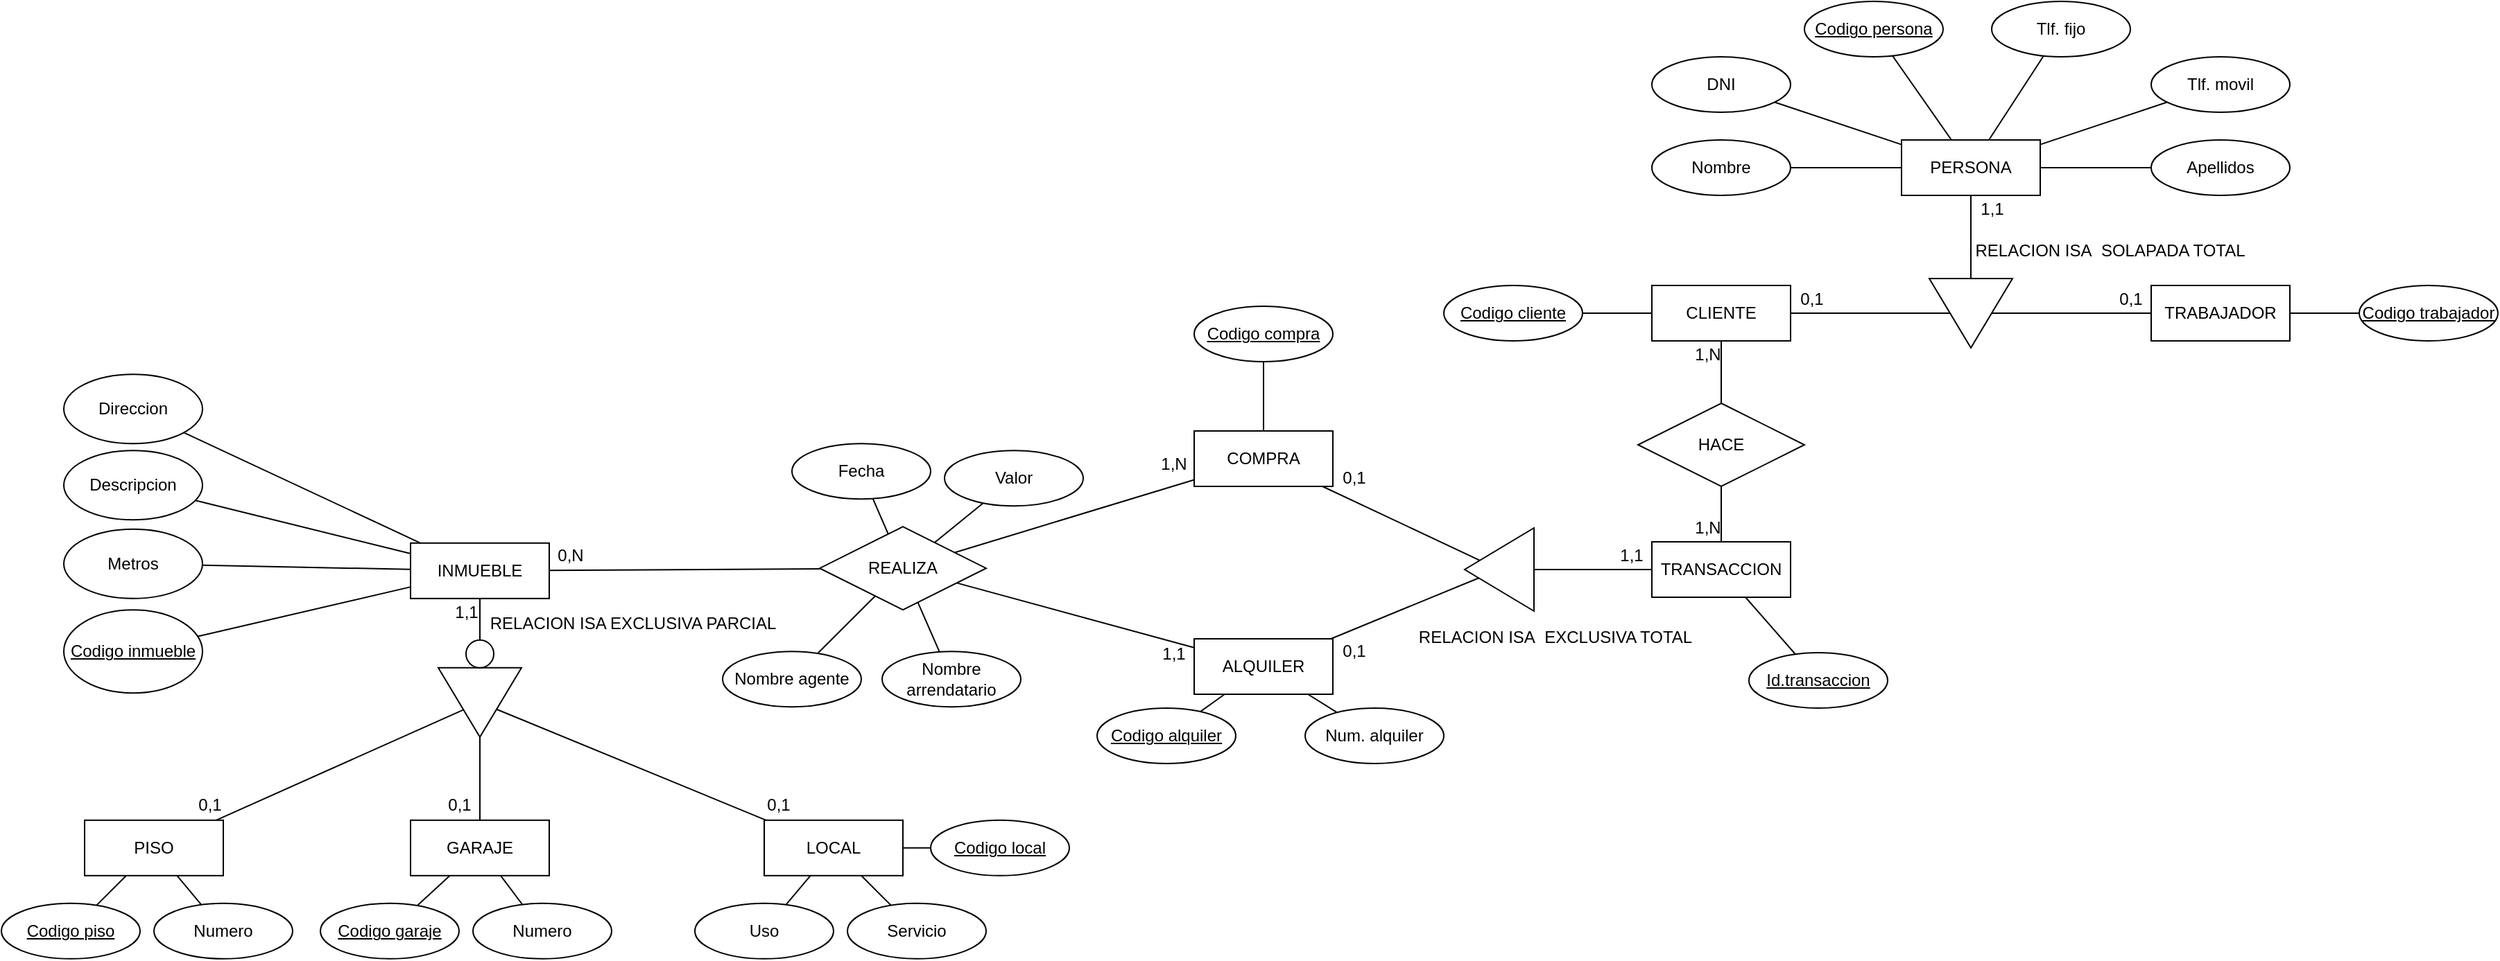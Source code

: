<mxfile version="16.4.0" type="device"><diagram id="R2lEEEUBdFMjLlhIrx00" name="Page-1"><mxGraphModel dx="2610" dy="1890" grid="1" gridSize="10" guides="1" tooltips="1" connect="1" arrows="1" fold="1" page="1" pageScale="1" pageWidth="850" pageHeight="1100" math="0" shadow="0" extFonts="Permanent Marker^https://fonts.googleapis.com/css?family=Permanent+Marker"><root><mxCell id="0"/><mxCell id="1" parent="0"/><mxCell id="zfDxh2RcRvetc7nCoRNP-126" value="CLIENTE" style="whiteSpace=wrap;html=1;align=center;" parent="1" vertex="1"><mxGeometry x="180" y="55" width="100" height="40" as="geometry"/></mxCell><mxCell id="zfDxh2RcRvetc7nCoRNP-127" value="PERSONA" style="whiteSpace=wrap;html=1;align=center;" parent="1" vertex="1"><mxGeometry x="360" y="-50" width="100" height="40" as="geometry"/></mxCell><mxCell id="zfDxh2RcRvetc7nCoRNP-128" value="TRABAJADOR" style="whiteSpace=wrap;html=1;align=center;" parent="1" vertex="1"><mxGeometry x="540" y="55" width="100" height="40" as="geometry"/></mxCell><mxCell id="zfDxh2RcRvetc7nCoRNP-129" value="DNI" style="ellipse;whiteSpace=wrap;html=1;align=center;" parent="1" vertex="1"><mxGeometry x="180" y="-110" width="100" height="40" as="geometry"/></mxCell><mxCell id="zfDxh2RcRvetc7nCoRNP-130" value="Tlf. fijo" style="ellipse;whiteSpace=wrap;html=1;align=center;" parent="1" vertex="1"><mxGeometry x="425" y="-150" width="100" height="40" as="geometry"/></mxCell><mxCell id="zfDxh2RcRvetc7nCoRNP-131" value="Tlf. movil" style="ellipse;whiteSpace=wrap;html=1;align=center;" parent="1" vertex="1"><mxGeometry x="540" y="-110" width="100" height="40" as="geometry"/></mxCell><mxCell id="zfDxh2RcRvetc7nCoRNP-133" value="Nombre" style="ellipse;whiteSpace=wrap;html=1;align=center;" parent="1" vertex="1"><mxGeometry x="180" y="-50" width="100" height="40" as="geometry"/></mxCell><mxCell id="zfDxh2RcRvetc7nCoRNP-134" value="Apellidos" style="ellipse;whiteSpace=wrap;html=1;align=center;" parent="1" vertex="1"><mxGeometry x="540" y="-50" width="100" height="40" as="geometry"/></mxCell><mxCell id="zfDxh2RcRvetc7nCoRNP-135" value="" style="triangle;whiteSpace=wrap;html=1;direction=south;" parent="1" vertex="1"><mxGeometry x="380" y="50" width="60" height="50" as="geometry"/></mxCell><mxCell id="zfDxh2RcRvetc7nCoRNP-137" value="" style="endArrow=none;html=1;rounded=0;exitX=0;exitY=0.5;exitDx=0;exitDy=0;" parent="1" source="zfDxh2RcRvetc7nCoRNP-135" target="zfDxh2RcRvetc7nCoRNP-127" edge="1"><mxGeometry relative="1" as="geometry"><mxPoint x="410" y="30" as="sourcePoint"/><mxPoint x="540" y="30" as="targetPoint"/></mxGeometry></mxCell><mxCell id="zfDxh2RcRvetc7nCoRNP-138" value="" style="endArrow=none;html=1;rounded=0;" parent="1" source="zfDxh2RcRvetc7nCoRNP-126" target="zfDxh2RcRvetc7nCoRNP-135" edge="1"><mxGeometry relative="1" as="geometry"><mxPoint x="280" y="-40" as="sourcePoint"/><mxPoint x="440" y="-40" as="targetPoint"/></mxGeometry></mxCell><mxCell id="zfDxh2RcRvetc7nCoRNP-139" value="" style="endArrow=none;html=1;rounded=0;" parent="1" source="zfDxh2RcRvetc7nCoRNP-135" target="zfDxh2RcRvetc7nCoRNP-128" edge="1"><mxGeometry relative="1" as="geometry"><mxPoint x="250" y="142.955" as="sourcePoint"/><mxPoint x="407.547" y="89.245" as="targetPoint"/></mxGeometry></mxCell><mxCell id="zfDxh2RcRvetc7nCoRNP-140" value="&lt;u&gt;Codigo persona&lt;/u&gt;" style="ellipse;whiteSpace=wrap;html=1;align=center;" parent="1" vertex="1"><mxGeometry x="290" y="-150" width="100" height="40" as="geometry"/></mxCell><mxCell id="zfDxh2RcRvetc7nCoRNP-141" value="INMUEBLE" style="whiteSpace=wrap;html=1;align=center;" parent="1" vertex="1"><mxGeometry x="-715" y="240.9" width="100" height="40" as="geometry"/></mxCell><mxCell id="zfDxh2RcRvetc7nCoRNP-142" value="&lt;u&gt;Codigo inmueble&lt;/u&gt;" style="ellipse;whiteSpace=wrap;html=1;align=center;" parent="1" vertex="1"><mxGeometry x="-965" y="289.1" width="100" height="60" as="geometry"/></mxCell><mxCell id="zfDxh2RcRvetc7nCoRNP-143" value="Metros" style="ellipse;whiteSpace=wrap;html=1;align=center;" parent="1" vertex="1"><mxGeometry x="-965" y="230.9" width="100" height="50" as="geometry"/></mxCell><mxCell id="zfDxh2RcRvetc7nCoRNP-144" value="Descripcion" style="ellipse;whiteSpace=wrap;html=1;align=center;" parent="1" vertex="1"><mxGeometry x="-965" y="174.1" width="100" height="50" as="geometry"/></mxCell><mxCell id="zfDxh2RcRvetc7nCoRNP-145" value="Direccion" style="ellipse;whiteSpace=wrap;html=1;align=center;" parent="1" vertex="1"><mxGeometry x="-965" y="119.1" width="100" height="50" as="geometry"/></mxCell><mxCell id="zfDxh2RcRvetc7nCoRNP-146" value="PISO" style="whiteSpace=wrap;html=1;align=center;" parent="1" vertex="1"><mxGeometry x="-950" y="440.9" width="100" height="40" as="geometry"/></mxCell><mxCell id="zfDxh2RcRvetc7nCoRNP-148" value="GARAJE" style="whiteSpace=wrap;html=1;align=center;" parent="1" vertex="1"><mxGeometry x="-715" y="440.9" width="100" height="40" as="geometry"/></mxCell><mxCell id="zfDxh2RcRvetc7nCoRNP-149" value="&lt;u&gt;Codigo piso&lt;/u&gt;" style="ellipse;whiteSpace=wrap;html=1;align=center;" parent="1" vertex="1"><mxGeometry x="-1010" y="500.9" width="100" height="40" as="geometry"/></mxCell><mxCell id="zfDxh2RcRvetc7nCoRNP-152" value="Numero" style="ellipse;whiteSpace=wrap;html=1;align=center;" parent="1" vertex="1"><mxGeometry x="-900" y="500.9" width="100" height="40" as="geometry"/></mxCell><mxCell id="zfDxh2RcRvetc7nCoRNP-153" value="LOCAL" style="whiteSpace=wrap;html=1;align=center;" parent="1" vertex="1"><mxGeometry x="-460" y="440.9" width="100" height="40" as="geometry"/></mxCell><mxCell id="zfDxh2RcRvetc7nCoRNP-154" value="Uso" style="ellipse;whiteSpace=wrap;html=1;align=center;" parent="1" vertex="1"><mxGeometry x="-510" y="500.9" width="100" height="40" as="geometry"/></mxCell><mxCell id="zfDxh2RcRvetc7nCoRNP-155" value="Servicio" style="ellipse;whiteSpace=wrap;html=1;align=center;" parent="1" vertex="1"><mxGeometry x="-400" y="500.9" width="100" height="40" as="geometry"/></mxCell><mxCell id="zfDxh2RcRvetc7nCoRNP-162" value="&lt;u&gt;Codigo garaje&lt;/u&gt;" style="ellipse;whiteSpace=wrap;html=1;align=center;" parent="1" vertex="1"><mxGeometry x="-780" y="500.9" width="100" height="40" as="geometry"/></mxCell><mxCell id="zfDxh2RcRvetc7nCoRNP-163" value="Numero" style="ellipse;whiteSpace=wrap;html=1;align=center;" parent="1" vertex="1"><mxGeometry x="-670" y="500.9" width="100" height="40" as="geometry"/></mxCell><mxCell id="zfDxh2RcRvetc7nCoRNP-164" value="" style="endArrow=none;html=1;rounded=0;" parent="1" source="zfDxh2RcRvetc7nCoRNP-133" target="zfDxh2RcRvetc7nCoRNP-127" edge="1"><mxGeometry relative="1" as="geometry"><mxPoint x="280" y="40" as="sourcePoint"/><mxPoint x="440" y="40" as="targetPoint"/></mxGeometry></mxCell><mxCell id="zfDxh2RcRvetc7nCoRNP-166" value="" style="endArrow=none;html=1;rounded=0;" parent="1" source="zfDxh2RcRvetc7nCoRNP-129" target="zfDxh2RcRvetc7nCoRNP-127" edge="1"><mxGeometry relative="1" as="geometry"><mxPoint x="280" y="-50" as="sourcePoint"/><mxPoint x="440" y="-50" as="targetPoint"/></mxGeometry></mxCell><mxCell id="zfDxh2RcRvetc7nCoRNP-167" value="" style="endArrow=none;html=1;rounded=0;" parent="1" source="zfDxh2RcRvetc7nCoRNP-140" target="zfDxh2RcRvetc7nCoRNP-127" edge="1"><mxGeometry relative="1" as="geometry"><mxPoint x="280" y="-50" as="sourcePoint"/><mxPoint x="440" y="-50" as="targetPoint"/></mxGeometry></mxCell><mxCell id="zfDxh2RcRvetc7nCoRNP-168" value="" style="endArrow=none;html=1;rounded=0;" parent="1" source="zfDxh2RcRvetc7nCoRNP-130" target="zfDxh2RcRvetc7nCoRNP-127" edge="1"><mxGeometry relative="1" as="geometry"><mxPoint x="280" y="-50" as="sourcePoint"/><mxPoint x="440" y="-50" as="targetPoint"/></mxGeometry></mxCell><mxCell id="zfDxh2RcRvetc7nCoRNP-169" value="" style="endArrow=none;html=1;rounded=0;" parent="1" source="zfDxh2RcRvetc7nCoRNP-131" target="zfDxh2RcRvetc7nCoRNP-127" edge="1"><mxGeometry relative="1" as="geometry"><mxPoint x="280" y="-50" as="sourcePoint"/><mxPoint x="440" y="-50" as="targetPoint"/></mxGeometry></mxCell><mxCell id="zfDxh2RcRvetc7nCoRNP-170" value="" style="endArrow=none;html=1;rounded=0;" parent="1" source="zfDxh2RcRvetc7nCoRNP-134" target="zfDxh2RcRvetc7nCoRNP-127" edge="1"><mxGeometry relative="1" as="geometry"><mxPoint x="280" y="-50" as="sourcePoint"/><mxPoint x="440" y="-50" as="targetPoint"/></mxGeometry></mxCell><mxCell id="zfDxh2RcRvetc7nCoRNP-171" style="edgeStyle=orthogonalEdgeStyle;rounded=0;orthogonalLoop=1;jettySize=auto;html=1;exitX=0.5;exitY=1;exitDx=0;exitDy=0;" parent="1" source="zfDxh2RcRvetc7nCoRNP-143" target="zfDxh2RcRvetc7nCoRNP-143" edge="1"><mxGeometry relative="1" as="geometry"/></mxCell><mxCell id="zfDxh2RcRvetc7nCoRNP-172" value="" style="endArrow=none;html=1;rounded=0;" parent="1" source="zfDxh2RcRvetc7nCoRNP-141" target="zfDxh2RcRvetc7nCoRNP-145" edge="1"><mxGeometry relative="1" as="geometry"><mxPoint x="-580" y="270.9" as="sourcePoint"/><mxPoint x="-539.637" y="176.035" as="targetPoint"/></mxGeometry></mxCell><mxCell id="zfDxh2RcRvetc7nCoRNP-173" value="" style="endArrow=none;html=1;rounded=0;" parent="1" source="zfDxh2RcRvetc7nCoRNP-141" target="zfDxh2RcRvetc7nCoRNP-144" edge="1"><mxGeometry relative="1" as="geometry"><mxPoint x="-580" y="270.9" as="sourcePoint"/><mxPoint x="-420" y="270.9" as="targetPoint"/></mxGeometry></mxCell><mxCell id="zfDxh2RcRvetc7nCoRNP-174" value="" style="endArrow=none;html=1;rounded=0;" parent="1" source="zfDxh2RcRvetc7nCoRNP-141" target="zfDxh2RcRvetc7nCoRNP-143" edge="1"><mxGeometry relative="1" as="geometry"><mxPoint x="-580" y="270.9" as="sourcePoint"/><mxPoint x="-420" y="270.9" as="targetPoint"/></mxGeometry></mxCell><mxCell id="zfDxh2RcRvetc7nCoRNP-175" value="" style="endArrow=none;html=1;rounded=0;" parent="1" source="zfDxh2RcRvetc7nCoRNP-141" target="zfDxh2RcRvetc7nCoRNP-142" edge="1"><mxGeometry relative="1" as="geometry"><mxPoint x="-580" y="270.9" as="sourcePoint"/><mxPoint x="-420" y="270.9" as="targetPoint"/></mxGeometry></mxCell><mxCell id="zfDxh2RcRvetc7nCoRNP-176" value="" style="endArrow=none;html=1;rounded=0;" parent="1" source="zfDxh2RcRvetc7nCoRNP-126" edge="1"><mxGeometry relative="1" as="geometry"><mxPoint x="330" y="180" as="sourcePoint"/><mxPoint x="230" y="140" as="targetPoint"/></mxGeometry></mxCell><mxCell id="zfDxh2RcRvetc7nCoRNP-182" value="" style="triangle;whiteSpace=wrap;html=1;direction=south;" parent="1" vertex="1"><mxGeometry x="-695" y="330.9" width="60" height="50" as="geometry"/></mxCell><mxCell id="zfDxh2RcRvetc7nCoRNP-183" value="" style="ellipse;whiteSpace=wrap;html=1;aspect=fixed;" parent="1" vertex="1"><mxGeometry x="-675" y="310.9" width="20" height="20" as="geometry"/></mxCell><mxCell id="zfDxh2RcRvetc7nCoRNP-184" value="" style="endArrow=none;html=1;rounded=0;" parent="1" source="zfDxh2RcRvetc7nCoRNP-146" target="zfDxh2RcRvetc7nCoRNP-152" edge="1"><mxGeometry relative="1" as="geometry"><mxPoint x="-700" y="600.9" as="sourcePoint"/><mxPoint x="-540" y="600.9" as="targetPoint"/></mxGeometry></mxCell><mxCell id="zfDxh2RcRvetc7nCoRNP-189" value="" style="endArrow=none;html=1;rounded=0;" parent="1" source="zfDxh2RcRvetc7nCoRNP-148" target="zfDxh2RcRvetc7nCoRNP-162" edge="1"><mxGeometry relative="1" as="geometry"><mxPoint x="-710" y="600.9" as="sourcePoint"/><mxPoint x="-550" y="600.9" as="targetPoint"/></mxGeometry></mxCell><mxCell id="zfDxh2RcRvetc7nCoRNP-190" value="" style="endArrow=none;html=1;rounded=0;" parent="1" source="zfDxh2RcRvetc7nCoRNP-148" target="zfDxh2RcRvetc7nCoRNP-163" edge="1"><mxGeometry relative="1" as="geometry"><mxPoint x="-710" y="600.9" as="sourcePoint"/><mxPoint x="-570" y="460.9" as="targetPoint"/></mxGeometry></mxCell><mxCell id="zfDxh2RcRvetc7nCoRNP-191" value="" style="endArrow=none;html=1;rounded=0;" parent="1" source="zfDxh2RcRvetc7nCoRNP-154" target="zfDxh2RcRvetc7nCoRNP-153" edge="1"><mxGeometry relative="1" as="geometry"><mxPoint x="-710" y="600.9" as="sourcePoint"/><mxPoint x="-550" y="600.9" as="targetPoint"/></mxGeometry></mxCell><mxCell id="zfDxh2RcRvetc7nCoRNP-192" value="" style="endArrow=none;html=1;rounded=0;" parent="1" source="zfDxh2RcRvetc7nCoRNP-155" target="zfDxh2RcRvetc7nCoRNP-153" edge="1"><mxGeometry relative="1" as="geometry"><mxPoint x="-710" y="600.9" as="sourcePoint"/><mxPoint x="-550" y="600.9" as="targetPoint"/></mxGeometry></mxCell><mxCell id="zfDxh2RcRvetc7nCoRNP-193" value="" style="endArrow=none;html=1;rounded=0;entryX=0.5;entryY=0;entryDx=0;entryDy=0;" parent="1" source="zfDxh2RcRvetc7nCoRNP-141" target="zfDxh2RcRvetc7nCoRNP-183" edge="1"><mxGeometry relative="1" as="geometry"><mxPoint x="-710" y="450.9" as="sourcePoint"/><mxPoint x="-550" y="450.9" as="targetPoint"/></mxGeometry></mxCell><mxCell id="zfDxh2RcRvetc7nCoRNP-194" value="" style="endArrow=none;html=1;rounded=0;" parent="1" source="zfDxh2RcRvetc7nCoRNP-182" target="zfDxh2RcRvetc7nCoRNP-146" edge="1"><mxGeometry relative="1" as="geometry"><mxPoint x="-710" y="388.03" as="sourcePoint"/><mxPoint x="-550" y="388.03" as="targetPoint"/></mxGeometry></mxCell><mxCell id="zfDxh2RcRvetc7nCoRNP-195" value="" style="endArrow=none;html=1;rounded=0;" parent="1" source="zfDxh2RcRvetc7nCoRNP-182" target="zfDxh2RcRvetc7nCoRNP-148" edge="1"><mxGeometry relative="1" as="geometry"><mxPoint x="-710" y="450.9" as="sourcePoint"/><mxPoint x="-550" y="450.9" as="targetPoint"/></mxGeometry></mxCell><mxCell id="zfDxh2RcRvetc7nCoRNP-196" value="" style="endArrow=none;html=1;rounded=0;" parent="1" source="zfDxh2RcRvetc7nCoRNP-182" target="zfDxh2RcRvetc7nCoRNP-153" edge="1"><mxGeometry relative="1" as="geometry"><mxPoint x="-710" y="450.9" as="sourcePoint"/><mxPoint x="-550" y="450.9" as="targetPoint"/></mxGeometry></mxCell><mxCell id="zfDxh2RcRvetc7nCoRNP-198" value="" style="endArrow=none;html=1;rounded=0;" parent="1" source="zfDxh2RcRvetc7nCoRNP-146" target="zfDxh2RcRvetc7nCoRNP-149" edge="1"><mxGeometry relative="1" as="geometry"><mxPoint x="-890" y="480.9" as="sourcePoint"/><mxPoint x="-730" y="480.9" as="targetPoint"/></mxGeometry></mxCell><mxCell id="zfDxh2RcRvetc7nCoRNP-201" value="TRANSACCION" style="whiteSpace=wrap;html=1;align=center;" parent="1" vertex="1"><mxGeometry x="180" y="240" width="100" height="40" as="geometry"/></mxCell><mxCell id="zfDxh2RcRvetc7nCoRNP-205" value="" style="triangle;whiteSpace=wrap;html=1;direction=west;" parent="1" vertex="1"><mxGeometry x="45" y="230" width="50" height="60" as="geometry"/></mxCell><mxCell id="zfDxh2RcRvetc7nCoRNP-208" value="COMPRA" style="whiteSpace=wrap;html=1;align=center;" parent="1" vertex="1"><mxGeometry x="-150" y="160" width="100" height="40" as="geometry"/></mxCell><mxCell id="zfDxh2RcRvetc7nCoRNP-209" value="ALQUILER" style="whiteSpace=wrap;html=1;align=center;" parent="1" vertex="1"><mxGeometry x="-150" y="310" width="100" height="40" as="geometry"/></mxCell><mxCell id="zfDxh2RcRvetc7nCoRNP-210" value="" style="endArrow=none;html=1;rounded=0;" parent="1" source="zfDxh2RcRvetc7nCoRNP-208" target="zfDxh2RcRvetc7nCoRNP-205" edge="1"><mxGeometry relative="1" as="geometry"><mxPoint x="-185" y="130" as="sourcePoint"/><mxPoint x="-25" y="130" as="targetPoint"/></mxGeometry></mxCell><mxCell id="zfDxh2RcRvetc7nCoRNP-211" value="" style="endArrow=none;html=1;rounded=0;" parent="1" source="zfDxh2RcRvetc7nCoRNP-209" target="zfDxh2RcRvetc7nCoRNP-205" edge="1"><mxGeometry relative="1" as="geometry"><mxPoint x="-190" y="250" as="sourcePoint"/><mxPoint x="-30" y="250" as="targetPoint"/></mxGeometry></mxCell><mxCell id="zfDxh2RcRvetc7nCoRNP-212" value="" style="endArrow=none;html=1;rounded=0;" parent="1" source="zfDxh2RcRvetc7nCoRNP-205" target="zfDxh2RcRvetc7nCoRNP-201" edge="1"><mxGeometry relative="1" as="geometry"><mxPoint x="115.0" y="260" as="sourcePoint"/><mxPoint x="-75" y="390" as="targetPoint"/></mxGeometry></mxCell><mxCell id="zfDxh2RcRvetc7nCoRNP-213" value="HACE" style="shape=rhombus;perimeter=rhombusPerimeter;whiteSpace=wrap;html=1;align=center;" parent="1" vertex="1"><mxGeometry x="170" y="140" width="120" height="60" as="geometry"/></mxCell><mxCell id="zfDxh2RcRvetc7nCoRNP-214" value="" style="endArrow=none;html=1;rounded=0;" parent="1" source="zfDxh2RcRvetc7nCoRNP-213" target="zfDxh2RcRvetc7nCoRNP-201" edge="1"><mxGeometry relative="1" as="geometry"><mxPoint x="300" y="130" as="sourcePoint"/><mxPoint x="460" y="130" as="targetPoint"/></mxGeometry></mxCell><mxCell id="zfDxh2RcRvetc7nCoRNP-220" value="&lt;u&gt;Codigo compra&lt;/u&gt;" style="ellipse;whiteSpace=wrap;html=1;align=center;" parent="1" vertex="1"><mxGeometry x="-150" y="70" width="100" height="40" as="geometry"/></mxCell><mxCell id="zfDxh2RcRvetc7nCoRNP-221" value="Fecha" style="ellipse;whiteSpace=wrap;html=1;align=center;" parent="1" vertex="1"><mxGeometry x="-440" y="169.1" width="100" height="40" as="geometry"/></mxCell><mxCell id="zfDxh2RcRvetc7nCoRNP-222" value="Valor" style="ellipse;whiteSpace=wrap;html=1;align=center;" parent="1" vertex="1"><mxGeometry x="-330" y="174.1" width="100" height="40" as="geometry"/></mxCell><mxCell id="zfDxh2RcRvetc7nCoRNP-223" value="Num. alquiler" style="ellipse;whiteSpace=wrap;html=1;align=center;" parent="1" vertex="1"><mxGeometry x="-70" y="360" width="100" height="40" as="geometry"/></mxCell><mxCell id="zfDxh2RcRvetc7nCoRNP-224" value="&lt;u&gt;Codigo alquiler&lt;/u&gt;" style="ellipse;whiteSpace=wrap;html=1;align=center;" parent="1" vertex="1"><mxGeometry x="-220" y="360" width="100" height="40" as="geometry"/></mxCell><mxCell id="zfDxh2RcRvetc7nCoRNP-227" value="REALIZA" style="shape=rhombus;perimeter=rhombusPerimeter;whiteSpace=wrap;html=1;align=center;" parent="1" vertex="1"><mxGeometry x="-420" y="229.1" width="120" height="60" as="geometry"/></mxCell><mxCell id="zfDxh2RcRvetc7nCoRNP-229" value="Nombre agente" style="ellipse;whiteSpace=wrap;html=1;align=center;" parent="1" vertex="1"><mxGeometry x="-490" y="319.1" width="100" height="40" as="geometry"/></mxCell><mxCell id="zfDxh2RcRvetc7nCoRNP-231" value="Nombre arrendatario" style="ellipse;whiteSpace=wrap;html=1;align=center;" parent="1" vertex="1"><mxGeometry x="-375" y="319.1" width="100" height="40" as="geometry"/></mxCell><mxCell id="zfDxh2RcRvetc7nCoRNP-232" value="" style="endArrow=none;html=1;rounded=0;" parent="1" source="zfDxh2RcRvetc7nCoRNP-229" target="zfDxh2RcRvetc7nCoRNP-227" edge="1"><mxGeometry relative="1" as="geometry"><mxPoint x="-440" y="493.03" as="sourcePoint"/><mxPoint x="-317.625" y="401.842" as="targetPoint"/></mxGeometry></mxCell><mxCell id="zfDxh2RcRvetc7nCoRNP-233" value="" style="endArrow=none;html=1;rounded=0;" parent="1" source="zfDxh2RcRvetc7nCoRNP-227" target="zfDxh2RcRvetc7nCoRNP-231" edge="1"><mxGeometry relative="1" as="geometry"><mxPoint x="-278.626" y="403.717" as="sourcePoint"/><mxPoint x="-280" y="493.03" as="targetPoint"/></mxGeometry></mxCell><mxCell id="zfDxh2RcRvetc7nCoRNP-234" value="" style="endArrow=none;html=1;rounded=0;" parent="1" source="zfDxh2RcRvetc7nCoRNP-141" target="zfDxh2RcRvetc7nCoRNP-227" edge="1"><mxGeometry relative="1" as="geometry"><mxPoint x="-440" y="289.1" as="sourcePoint"/><mxPoint x="-280" y="289.1" as="targetPoint"/></mxGeometry></mxCell><mxCell id="zfDxh2RcRvetc7nCoRNP-236" value="" style="endArrow=none;html=1;rounded=0;" parent="1" source="zfDxh2RcRvetc7nCoRNP-227" target="zfDxh2RcRvetc7nCoRNP-209" edge="1"><mxGeometry relative="1" as="geometry"><mxPoint x="-490" y="280" as="sourcePoint"/><mxPoint x="-330" y="280" as="targetPoint"/></mxGeometry></mxCell><mxCell id="zfDxh2RcRvetc7nCoRNP-237" value="" style="endArrow=none;html=1;rounded=0;" parent="1" source="zfDxh2RcRvetc7nCoRNP-227" target="zfDxh2RcRvetc7nCoRNP-208" edge="1"><mxGeometry relative="1" as="geometry"><mxPoint x="-490" y="280" as="sourcePoint"/><mxPoint x="-330" y="280" as="targetPoint"/></mxGeometry></mxCell><mxCell id="zfDxh2RcRvetc7nCoRNP-238" value="" style="endArrow=none;html=1;rounded=0;" parent="1" source="zfDxh2RcRvetc7nCoRNP-220" target="zfDxh2RcRvetc7nCoRNP-208" edge="1"><mxGeometry relative="1" as="geometry"><mxPoint x="-390" y="269.1" as="sourcePoint"/><mxPoint x="-230" y="269.1" as="targetPoint"/></mxGeometry></mxCell><mxCell id="zfDxh2RcRvetc7nCoRNP-239" value="" style="endArrow=none;html=1;rounded=0;" parent="1" source="zfDxh2RcRvetc7nCoRNP-221" target="zfDxh2RcRvetc7nCoRNP-227" edge="1"><mxGeometry relative="1" as="geometry"><mxPoint x="-390" y="269.1" as="sourcePoint"/><mxPoint x="-230" y="269.1" as="targetPoint"/></mxGeometry></mxCell><mxCell id="zfDxh2RcRvetc7nCoRNP-240" value="" style="endArrow=none;html=1;rounded=0;" parent="1" source="zfDxh2RcRvetc7nCoRNP-227" target="zfDxh2RcRvetc7nCoRNP-222" edge="1"><mxGeometry relative="1" as="geometry"><mxPoint x="-360" y="249.1" as="sourcePoint"/><mxPoint x="-230" y="269.1" as="targetPoint"/></mxGeometry></mxCell><mxCell id="zfDxh2RcRvetc7nCoRNP-241" value="" style="endArrow=none;html=1;rounded=0;" parent="1" source="zfDxh2RcRvetc7nCoRNP-224" target="zfDxh2RcRvetc7nCoRNP-209" edge="1"><mxGeometry relative="1" as="geometry"><mxPoint x="-320" y="300" as="sourcePoint"/><mxPoint x="-160" y="300" as="targetPoint"/></mxGeometry></mxCell><mxCell id="zfDxh2RcRvetc7nCoRNP-242" value="" style="endArrow=none;html=1;rounded=0;" parent="1" source="zfDxh2RcRvetc7nCoRNP-223" target="zfDxh2RcRvetc7nCoRNP-209" edge="1"><mxGeometry relative="1" as="geometry"><mxPoint x="-320" y="300" as="sourcePoint"/><mxPoint x="-160" y="300" as="targetPoint"/></mxGeometry></mxCell><mxCell id="zfDxh2RcRvetc7nCoRNP-243" value="1,1" style="text;html=1;align=center;verticalAlign=middle;resizable=0;points=[];autosize=1;strokeColor=none;fillColor=none;" parent="1" vertex="1"><mxGeometry x="410" y="-10" width="30" height="20" as="geometry"/></mxCell><mxCell id="zfDxh2RcRvetc7nCoRNP-244" value="0,1" style="text;html=1;align=center;verticalAlign=middle;resizable=0;points=[];autosize=1;strokeColor=none;fillColor=none;" parent="1" vertex="1"><mxGeometry x="510" y="55" width="30" height="20" as="geometry"/></mxCell><mxCell id="zfDxh2RcRvetc7nCoRNP-245" value="0,1" style="text;html=1;align=center;verticalAlign=middle;resizable=0;points=[];autosize=1;strokeColor=none;fillColor=none;" parent="1" vertex="1"><mxGeometry x="280" y="55" width="30" height="20" as="geometry"/></mxCell><mxCell id="zfDxh2RcRvetc7nCoRNP-246" value="RELACION ISA&amp;nbsp; SOLAPADA TOTAL" style="text;html=1;align=center;verticalAlign=middle;resizable=0;points=[];autosize=1;strokeColor=none;fillColor=none;" parent="1" vertex="1"><mxGeometry x="410" y="20" width="200" height="20" as="geometry"/></mxCell><mxCell id="zfDxh2RcRvetc7nCoRNP-247" value="RELACION ISA&amp;nbsp; EXCLUSIVA TOTAL" style="text;html=1;align=center;verticalAlign=middle;resizable=0;points=[];autosize=1;strokeColor=none;fillColor=none;" parent="1" vertex="1"><mxGeometry x="10" y="299.1" width="200" height="20" as="geometry"/></mxCell><mxCell id="zfDxh2RcRvetc7nCoRNP-248" value="RELACION ISA EXCLUSIVA PARCIAL" style="text;html=1;align=center;verticalAlign=middle;resizable=0;points=[];autosize=1;strokeColor=none;fillColor=none;" parent="1" vertex="1"><mxGeometry x="-660" y="289.1" width="210" height="20" as="geometry"/></mxCell><mxCell id="zfDxh2RcRvetc7nCoRNP-249" value="1,1" style="text;html=1;align=center;verticalAlign=middle;resizable=0;points=[];autosize=1;strokeColor=none;fillColor=none;" parent="1" vertex="1"><mxGeometry x="150" y="240" width="30" height="20" as="geometry"/></mxCell><mxCell id="zfDxh2RcRvetc7nCoRNP-250" value="0,1" style="text;html=1;align=center;verticalAlign=middle;resizable=0;points=[];autosize=1;strokeColor=none;fillColor=none;" parent="1" vertex="1"><mxGeometry x="-50" y="184.1" width="30" height="20" as="geometry"/></mxCell><mxCell id="zfDxh2RcRvetc7nCoRNP-251" value="0,1" style="text;html=1;align=center;verticalAlign=middle;resizable=0;points=[];autosize=1;strokeColor=none;fillColor=none;" parent="1" vertex="1"><mxGeometry x="-50" y="309.1" width="30" height="20" as="geometry"/></mxCell><mxCell id="zfDxh2RcRvetc7nCoRNP-252" value="1,1" style="text;html=1;align=center;verticalAlign=middle;resizable=0;points=[];autosize=1;strokeColor=none;fillColor=none;" parent="1" vertex="1"><mxGeometry x="-690" y="280.9" width="30" height="20" as="geometry"/></mxCell><mxCell id="zfDxh2RcRvetc7nCoRNP-253" value="0,1" style="text;html=1;align=center;verticalAlign=middle;resizable=0;points=[];autosize=1;strokeColor=none;fillColor=none;" parent="1" vertex="1"><mxGeometry x="-875" y="420" width="30" height="20" as="geometry"/></mxCell><mxCell id="zfDxh2RcRvetc7nCoRNP-254" value="0,1" style="text;html=1;align=center;verticalAlign=middle;resizable=0;points=[];autosize=1;strokeColor=none;fillColor=none;" parent="1" vertex="1"><mxGeometry x="-695" y="420" width="30" height="20" as="geometry"/></mxCell><mxCell id="zfDxh2RcRvetc7nCoRNP-255" value="0,1" style="text;html=1;align=center;verticalAlign=middle;resizable=0;points=[];autosize=1;strokeColor=none;fillColor=none;" parent="1" vertex="1"><mxGeometry x="-465" y="420" width="30" height="20" as="geometry"/></mxCell><mxCell id="zfDxh2RcRvetc7nCoRNP-256" value="0,N" style="text;html=1;align=center;verticalAlign=middle;resizable=0;points=[];autosize=1;strokeColor=none;fillColor=none;" parent="1" vertex="1"><mxGeometry x="-615" y="240" width="30" height="20" as="geometry"/></mxCell><mxCell id="zfDxh2RcRvetc7nCoRNP-257" value="1,1" style="text;html=1;align=center;verticalAlign=middle;resizable=0;points=[];autosize=1;strokeColor=none;fillColor=none;" parent="1" vertex="1"><mxGeometry x="-180" y="310.9" width="30" height="20" as="geometry"/></mxCell><mxCell id="zfDxh2RcRvetc7nCoRNP-258" value="1,N" style="text;html=1;align=center;verticalAlign=middle;resizable=0;points=[];autosize=1;strokeColor=none;fillColor=none;" parent="1" vertex="1"><mxGeometry x="-180" y="174.1" width="30" height="20" as="geometry"/></mxCell><mxCell id="zfDxh2RcRvetc7nCoRNP-259" value="1,N" style="text;html=1;align=center;verticalAlign=middle;resizable=0;points=[];autosize=1;strokeColor=none;fillColor=none;" parent="1" vertex="1"><mxGeometry x="205" y="95" width="30" height="20" as="geometry"/></mxCell><mxCell id="zfDxh2RcRvetc7nCoRNP-260" value="1,N" style="text;html=1;align=center;verticalAlign=middle;resizable=0;points=[];autosize=1;strokeColor=none;fillColor=none;" parent="1" vertex="1"><mxGeometry x="205" y="220" width="30" height="20" as="geometry"/></mxCell><mxCell id="6plG9I0y1vX8bu2MEqOV-1" value="&lt;u&gt;Id.transaccion&lt;/u&gt;" style="ellipse;whiteSpace=wrap;html=1;align=center;" parent="1" vertex="1"><mxGeometry x="250" y="320" width="100" height="40" as="geometry"/></mxCell><mxCell id="6plG9I0y1vX8bu2MEqOV-2" value="" style="endArrow=none;html=1;rounded=0;" parent="1" source="6plG9I0y1vX8bu2MEqOV-1" target="zfDxh2RcRvetc7nCoRNP-201" edge="1"><mxGeometry relative="1" as="geometry"><mxPoint x="105" y="270" as="sourcePoint"/><mxPoint x="190" y="270" as="targetPoint"/></mxGeometry></mxCell><mxCell id="6plG9I0y1vX8bu2MEqOV-3" value="&lt;u&gt;Codigo local&lt;/u&gt;" style="ellipse;whiteSpace=wrap;html=1;align=center;" parent="1" vertex="1"><mxGeometry x="-340" y="440.9" width="100" height="40" as="geometry"/></mxCell><mxCell id="6plG9I0y1vX8bu2MEqOV-4" value="" style="endArrow=none;html=1;rounded=0;" parent="1" source="6plG9I0y1vX8bu2MEqOV-3" target="zfDxh2RcRvetc7nCoRNP-153" edge="1"><mxGeometry relative="1" as="geometry"><mxPoint x="-358.57" y="512.33" as="sourcePoint"/><mxPoint x="-380" y="490.9" as="targetPoint"/></mxGeometry></mxCell><mxCell id="hxsQV3JVqKvRFonEmEto-3" value="&lt;u&gt;Codigo trabajador&lt;/u&gt;" style="ellipse;whiteSpace=wrap;html=1;align=center;" vertex="1" parent="1"><mxGeometry x="690" y="55" width="100" height="40" as="geometry"/></mxCell><mxCell id="hxsQV3JVqKvRFonEmEto-4" value="&lt;u&gt;Codigo cliente&lt;/u&gt;" style="ellipse;whiteSpace=wrap;html=1;align=center;" vertex="1" parent="1"><mxGeometry x="30" y="55" width="100" height="40" as="geometry"/></mxCell><mxCell id="hxsQV3JVqKvRFonEmEto-5" value="" style="endArrow=none;html=1;rounded=0;" edge="1" parent="1" source="hxsQV3JVqKvRFonEmEto-3" target="zfDxh2RcRvetc7nCoRNP-128"><mxGeometry relative="1" as="geometry"><mxPoint x="435" y="85" as="sourcePoint"/><mxPoint x="550" y="85" as="targetPoint"/></mxGeometry></mxCell><mxCell id="hxsQV3JVqKvRFonEmEto-6" value="" style="endArrow=none;html=1;rounded=0;" edge="1" parent="1" source="zfDxh2RcRvetc7nCoRNP-126" target="hxsQV3JVqKvRFonEmEto-4"><mxGeometry relative="1" as="geometry"><mxPoint x="445" y="95" as="sourcePoint"/><mxPoint x="560" y="95" as="targetPoint"/></mxGeometry></mxCell></root></mxGraphModel></diagram></mxfile>